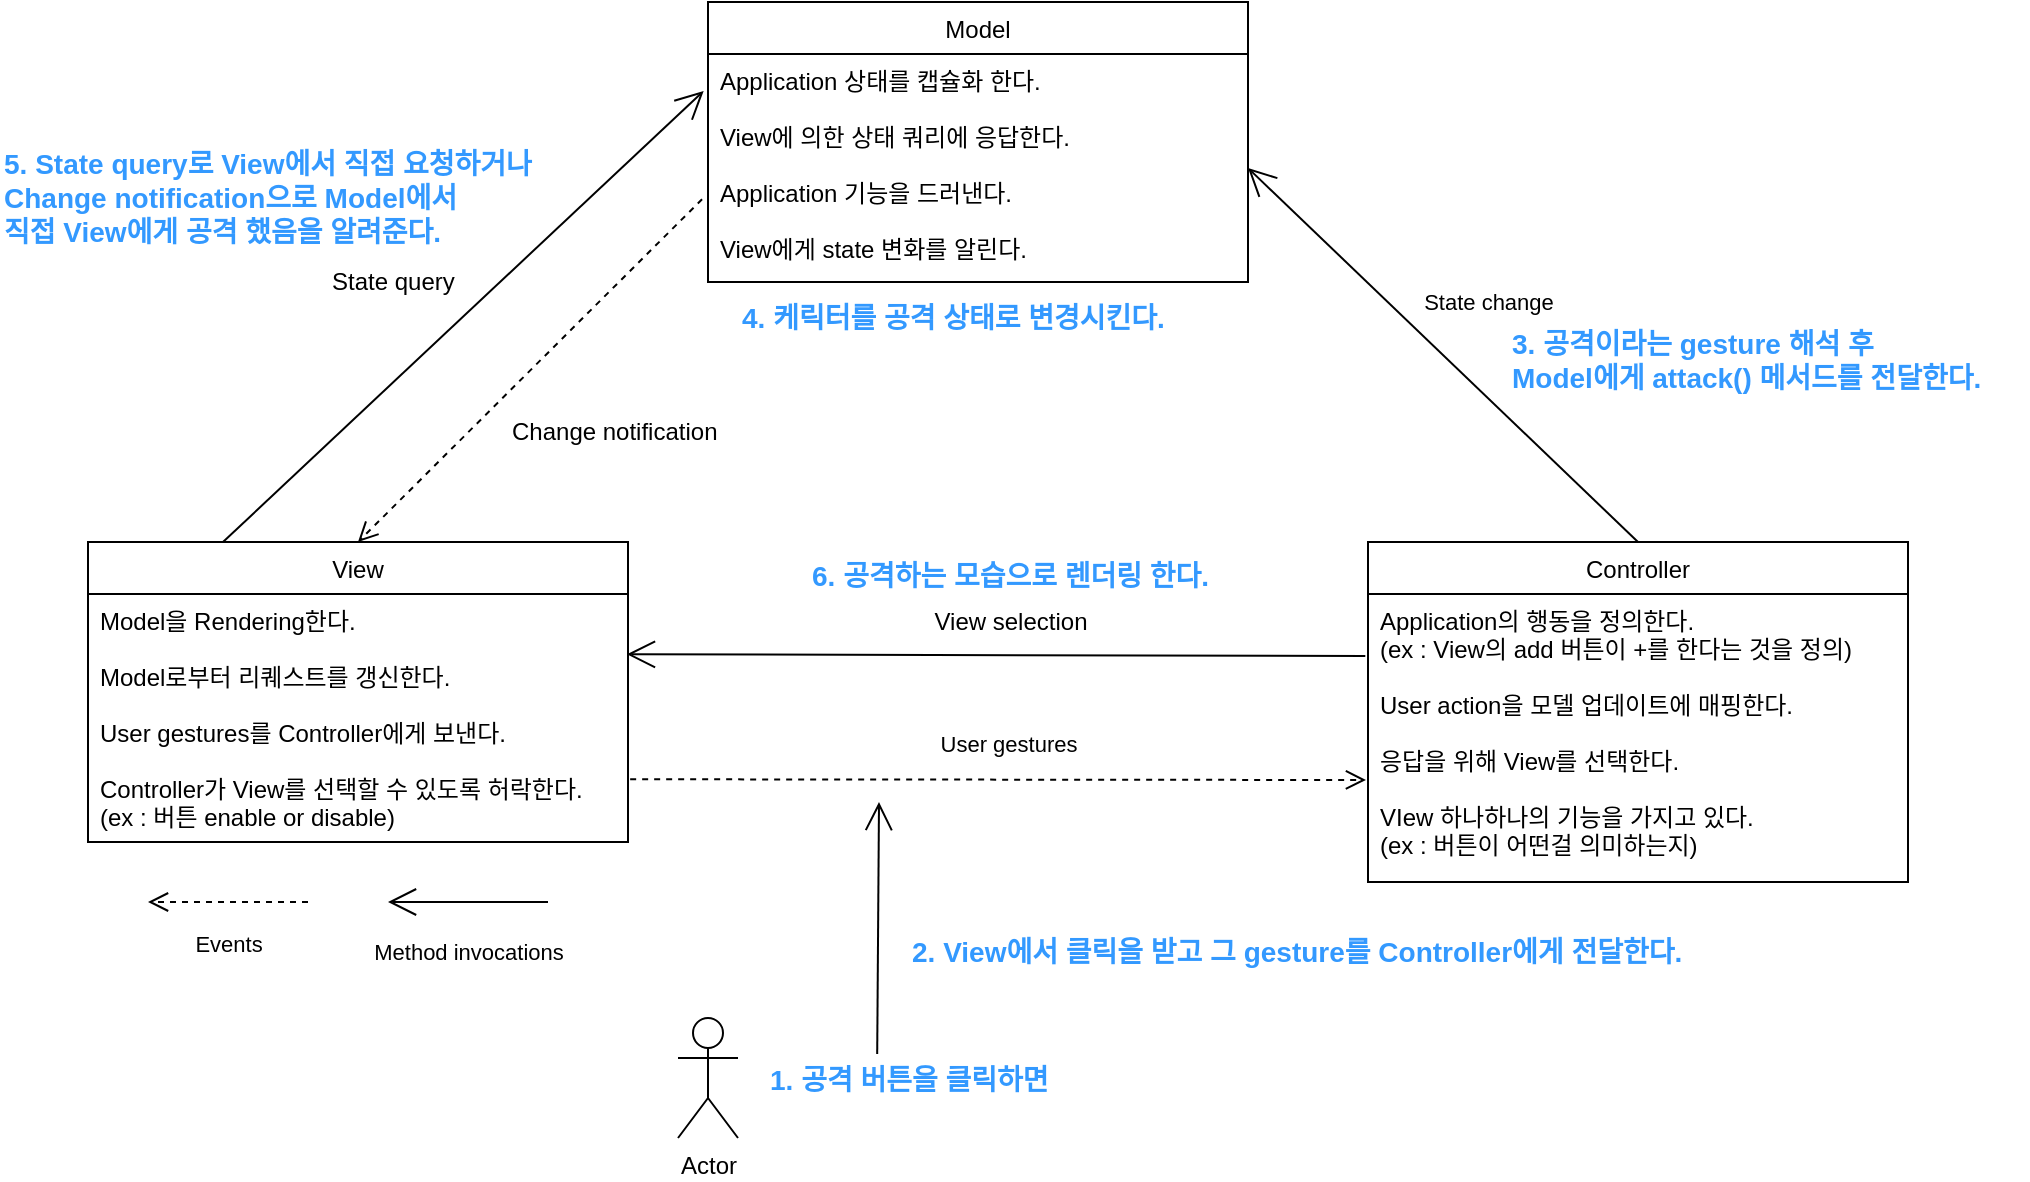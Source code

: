 <mxfile type="github" version="10.8.7"><diagram id="KHe2XSTmwcVoowK-Aqn3" name="Page-1"><mxGraphModel grid="1" dx="1074" dy="633" gridSize="10" guides="1" tooltips="1" connect="1" arrows="1" fold="1" page="1" pageScale="1" pageWidth="3300" pageHeight="4681" math="0" shadow="0"><root><mxCell id="0"/><mxCell id="1" parent="0"/><mxCell id="0vi6jGN5TjZZHZMfiKP--1" value="&#10;Model&#10;" parent="1" vertex="1" style="swimlane;fontStyle=0;childLayout=stackLayout;horizontal=1;startSize=26;fillColor=none;horizontalStack=0;resizeParent=1;resizeParentMax=0;resizeLast=0;collapsible=1;marginBottom=0;"><mxGeometry as="geometry" height="140" width="270" x="370" y="90"/></mxCell><mxCell id="0vi6jGN5TjZZHZMfiKP--4" value="Application 상태를 캡슐화 한다.&#10;&#10;View에 의한 상태 쿼리에 응답한다.&#10;&#10;Application 기능을 드러낸다.&#10;&#10;View에게 state 변화를 알린다." parent="0vi6jGN5TjZZHZMfiKP--1" vertex="1" style="text;strokeColor=none;fillColor=none;align=left;verticalAlign=top;spacingLeft=4;spacingRight=4;overflow=hidden;rotatable=0;points=[[0,0.5],[1,0.5]];portConstraint=eastwest;"><mxGeometry as="geometry" height="114" width="270" y="26"/></mxCell><mxCell id="0vi6jGN5TjZZHZMfiKP--5" value="&#10;View&#10;" parent="1" vertex="1" style="swimlane;fontStyle=0;childLayout=stackLayout;horizontal=1;startSize=26;fillColor=none;horizontalStack=0;resizeParent=1;resizeParentMax=0;resizeLast=0;collapsible=1;marginBottom=0;"><mxGeometry as="geometry" height="150" width="270" x="60" y="360"/></mxCell><mxCell id="0vi6jGN5TjZZHZMfiKP--6" value="Model을 Rendering한다.&#10;&#10;Model로부터 리퀘스트를 갱신한다.&#10;&#10;User gestures를 Controller에게 보낸다.&#10;&#10;Controller가 View를 선택할 수 있도록 허락한다.&#10;(ex : 버튼 enable or disable)&#10;" parent="0vi6jGN5TjZZHZMfiKP--5" vertex="1" style="text;strokeColor=none;fillColor=none;align=left;verticalAlign=top;spacingLeft=4;spacingRight=4;overflow=hidden;rotatable=0;points=[[0,0.5],[1,0.5]];portConstraint=eastwest;"><mxGeometry as="geometry" height="124" width="270" y="26"/></mxCell><mxCell id="0vi6jGN5TjZZHZMfiKP--7" value="&#10;Controller&#10;" parent="1" vertex="1" style="swimlane;fontStyle=0;childLayout=stackLayout;horizontal=1;startSize=26;fillColor=none;horizontalStack=0;resizeParent=1;resizeParentMax=0;resizeLast=0;collapsible=1;marginBottom=0;"><mxGeometry as="geometry" height="170" width="270" x="700" y="360"/></mxCell><mxCell id="0vi6jGN5TjZZHZMfiKP--8" value="Application의 행동을 정의한다.&#10;(ex : View의 add 버튼이 +를 한다는 것을 정의)&#10;&#10;User action을 모델 업데이트에 매핑한다.&#10;&#10;응답을 위해 View를 선택한다.&#10;&#10;VIew 하나하나의 기능을 가지고 있다.&#10;(ex : 버튼이 어떤걸 의미하는지)&#10;" parent="0vi6jGN5TjZZHZMfiKP--7" vertex="1" style="text;strokeColor=none;fillColor=none;align=left;verticalAlign=top;spacingLeft=4;spacingRight=4;overflow=hidden;rotatable=0;points=[[0,0.5],[1,0.5]];portConstraint=eastwest;"><mxGeometry as="geometry" height="144" width="270" y="26"/></mxCell><mxCell id="0vi6jGN5TjZZHZMfiKP--9" value="" parent="1" style="endArrow=open;endFill=1;endSize=12;html=1;entryX=-0.008;entryY=0.162;entryDx=0;entryDy=0;exitX=0.25;exitY=0;exitDx=0;exitDy=0;entryPerimeter=0;" target="0vi6jGN5TjZZHZMfiKP--4" edge="1" source="0vi6jGN5TjZZHZMfiKP--5"><mxGeometry as="geometry" width="160" relative="1"><mxPoint as="sourcePoint" x="70" y="310"/><mxPoint as="targetPoint" x="230" y="310"/></mxGeometry></mxCell><mxCell id="0vi6jGN5TjZZHZMfiKP--10" value="" parent="1" style="html=1;verticalAlign=bottom;endArrow=open;dashed=1;endSize=8;exitX=-0.011;exitY=0.637;exitDx=0;exitDy=0;entryX=0.5;entryY=0;entryDx=0;entryDy=0;exitPerimeter=0;" target="0vi6jGN5TjZZHZMfiKP--5" edge="1" source="0vi6jGN5TjZZHZMfiKP--4"><mxGeometry as="geometry" relative="1"><mxPoint as="sourcePoint" x="330" y="330"/><mxPoint as="targetPoint" x="250" y="330"/></mxGeometry></mxCell><mxCell id="0vi6jGN5TjZZHZMfiKP--12" value="State query" parent="1" vertex="1" style="text;html=1;resizable=0;points=[];autosize=1;align=left;verticalAlign=top;spacingTop=-4;"><mxGeometry as="geometry" height="20" width="80" x="180" y="220"/></mxCell><mxCell id="0vi6jGN5TjZZHZMfiKP--13" value="Change notification&lt;br&gt;" parent="1" vertex="1" style="text;html=1;resizable=0;points=[];autosize=1;align=left;verticalAlign=top;spacingTop=-4;"><mxGeometry as="geometry" height="20" width="120" x="270" y="295"/></mxCell><mxCell id="0vi6jGN5TjZZHZMfiKP--14" value="User gestures&lt;br&gt;" parent="1" style="html=1;verticalAlign=bottom;endArrow=open;dashed=1;endSize=8;exitX=1.004;exitY=0.747;exitDx=0;exitDy=0;exitPerimeter=0;" edge="1" source="0vi6jGN5TjZZHZMfiKP--6"><mxGeometry as="geometry" relative="1" x="0.027" y="9"><mxPoint as="sourcePoint" x="560" y="540"/><mxPoint as="targetPoint" x="699" y="479"/><mxPoint as="offset"/></mxGeometry></mxCell><mxCell id="0vi6jGN5TjZZHZMfiKP--16" value="" parent="1" style="endArrow=open;endFill=1;endSize=12;html=1;exitX=-0.005;exitY=0.215;exitDx=0;exitDy=0;exitPerimeter=0;entryX=0.998;entryY=0.243;entryDx=0;entryDy=0;entryPerimeter=0;" target="0vi6jGN5TjZZHZMfiKP--6" edge="1" source="0vi6jGN5TjZZHZMfiKP--8"><mxGeometry as="geometry" width="160" relative="1"><mxPoint as="sourcePoint" x="410" y="410"/><mxPoint as="targetPoint" x="570" y="410"/></mxGeometry></mxCell><mxCell id="0vi6jGN5TjZZHZMfiKP--17" value="View selection&lt;br&gt;" parent="0vi6jGN5TjZZHZMfiKP--16" vertex="1" style="text;html=1;resizable=0;points=[];align=center;verticalAlign=middle;labelBackgroundColor=#ffffff;" connectable="0"><mxGeometry as="geometry" relative="1" x="0.119" y="-2"><mxPoint as="offset" x="29" y="-14.5"/></mxGeometry></mxCell><mxCell id="0vi6jGN5TjZZHZMfiKP--18" value="State change" parent="1" style="endArrow=open;endFill=1;endSize=12;html=1;entryX=1;entryY=0.5;entryDx=0;entryDy=0;exitX=0.5;exitY=0;exitDx=0;exitDy=0;" target="0vi6jGN5TjZZHZMfiKP--4" edge="1" source="0vi6jGN5TjZZHZMfiKP--7"><mxGeometry as="geometry" width="160" relative="1" x="0.016" y="-35"><mxPoint as="sourcePoint" x="750" y="314.5"/><mxPoint as="targetPoint" x="910" y="314.5"/><mxPoint as="offset"/></mxGeometry></mxCell><mxCell id="0vi6jGN5TjZZHZMfiKP--19" value="Events&lt;br&gt;" parent="1" style="html=1;verticalAlign=bottom;endArrow=open;dashed=1;endSize=8;" edge="1"><mxGeometry as="geometry" relative="1" y="30"><mxPoint as="sourcePoint" x="170" y="540"/><mxPoint as="targetPoint" x="90" y="540"/><mxPoint as="offset"/></mxGeometry></mxCell><mxCell id="0vi6jGN5TjZZHZMfiKP--20" value="Method invocations" parent="1" style="endArrow=open;endFill=1;endSize=12;html=1;" edge="1"><mxGeometry as="geometry" width="160" relative="1" y="25"><mxPoint as="sourcePoint" x="290" y="540"/><mxPoint as="targetPoint" x="210" y="540"/><mxPoint as="offset"/></mxGeometry></mxCell><mxCell id="0vi6jGN5TjZZHZMfiKP--22" value="Actor" parent="1" vertex="1" style="shape=umlActor;verticalLabelPosition=bottom;labelBackgroundColor=#ffffff;verticalAlign=top;html=1;"><mxGeometry as="geometry" height="60" width="30" x="355" y="598"/></mxCell><mxCell id="0vi6jGN5TjZZHZMfiKP--23" value="&lt;b style=&quot;font-size: 14px&quot;&gt;&lt;font color=&quot;#3399ff&quot; style=&quot;font-size: 14px&quot;&gt;1. 공격 버튼을 클릭하면&lt;/font&gt;&lt;/b&gt;&lt;br style=&quot;font-size: 14px&quot;&gt;" parent="1" vertex="1" style="text;html=1;resizable=0;points=[];autosize=1;align=left;verticalAlign=top;spacingTop=-4;"><mxGeometry as="geometry" height="20" width="170" x="398.5" y="618"/></mxCell><mxCell id="0vi6jGN5TjZZHZMfiKP--24" value="" parent="1" style="endArrow=open;endFill=1;endSize=12;html=1;exitX=0.33;exitY=-0.1;exitDx=0;exitDy=0;exitPerimeter=0;" edge="1" source="0vi6jGN5TjZZHZMfiKP--23"><mxGeometry as="geometry" width="160" relative="1"><mxPoint as="sourcePoint" x="-4.5" y="680"/><mxPoint as="targetPoint" x="455.5" y="490"/></mxGeometry></mxCell><mxCell id="0vi6jGN5TjZZHZMfiKP--25" value="&lt;font color=&quot;#3399ff&quot; style=&quot;font-size: 14px&quot;&gt;&lt;b&gt;2. View에서 클릭을 받고 그 gesture를 Controller에게 전달한다.&lt;/b&gt;&lt;/font&gt;&lt;br style=&quot;font-size: 14px&quot;&gt;" parent="1" vertex="1" style="text;html=1;resizable=0;points=[];autosize=1;align=left;verticalAlign=top;spacingTop=-4;"><mxGeometry as="geometry" height="20" width="420" x="470" y="553.5"/></mxCell><mxCell id="0vi6jGN5TjZZHZMfiKP--26" value="&lt;font color=&quot;#3399ff&quot; style=&quot;font-size: 14px&quot;&gt;&lt;b&gt;3. 공격이라는 gesture 해석 후&lt;br&gt;Model에게 attack() 메서드를 전달한다.&lt;/b&gt;&lt;/font&gt;&lt;br style=&quot;font-size: 14px&quot;&gt;" parent="1" vertex="1" style="text;html=1;resizable=0;points=[];autosize=1;align=left;verticalAlign=top;spacingTop=-4;"><mxGeometry as="geometry" height="30" width="260" x="770" y="250"/></mxCell><mxCell id="0vi6jGN5TjZZHZMfiKP--27" value="&lt;font color=&quot;#3399ff&quot; style=&quot;font-size: 14px&quot;&gt;&lt;b&gt;5. State query로 View에서 직접 요청하거나&lt;br&gt;Change notification으로 Model에서&amp;nbsp;&lt;br&gt;직접 View에게 공격 했음을 알려준다.&lt;/b&gt;&lt;/font&gt;&lt;br style=&quot;font-size: 14px&quot;&gt;" parent="1" vertex="1" style="text;html=1;resizable=0;points=[];autosize=1;align=left;verticalAlign=top;spacingTop=-4;"><mxGeometry as="geometry" height="50" width="290" x="16" y="160"/></mxCell><mxCell id="0vi6jGN5TjZZHZMfiKP--29" value="&lt;b style=&quot;font-size: 14px&quot;&gt;&lt;font color=&quot;#3399ff&quot; style=&quot;font-size: 14px&quot;&gt;4. 케릭터를 공격 상태로 변경시킨다.&lt;/font&gt;&lt;/b&gt;&lt;br style=&quot;font-size: 14px&quot;&gt;" parent="1" vertex="1" style="text;html=1;resizable=0;points=[];autosize=1;align=left;verticalAlign=top;spacingTop=-4;"><mxGeometry as="geometry" height="20" width="250" x="385" y="237"/></mxCell><mxCell id="0vi6jGN5TjZZHZMfiKP--30" value="&lt;font color=&quot;#3399ff&quot; style=&quot;font-size: 14px&quot;&gt;&lt;b&gt;6. 공격하는 모습으로 렌더링 한다.&lt;/b&gt;&lt;/font&gt;&lt;br style=&quot;font-size: 14px&quot;&gt;" parent="1" vertex="1" style="text;html=1;resizable=0;points=[];autosize=1;align=left;verticalAlign=top;spacingTop=-4;"><mxGeometry as="geometry" height="20" width="230" x="420" y="366"/></mxCell></root></mxGraphModel></diagram></mxfile>